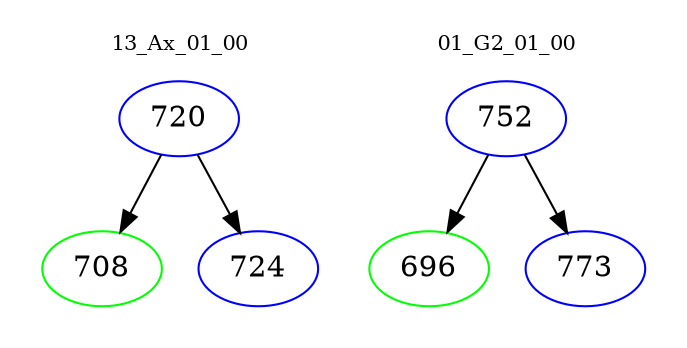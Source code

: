 digraph{
subgraph cluster_0 {
color = white
label = "13_Ax_01_00";
fontsize=10;
T0_720 [label="720", color="blue"]
T0_720 -> T0_708 [color="black"]
T0_708 [label="708", color="green"]
T0_720 -> T0_724 [color="black"]
T0_724 [label="724", color="blue"]
}
subgraph cluster_1 {
color = white
label = "01_G2_01_00";
fontsize=10;
T1_752 [label="752", color="blue"]
T1_752 -> T1_696 [color="black"]
T1_696 [label="696", color="green"]
T1_752 -> T1_773 [color="black"]
T1_773 [label="773", color="blue"]
}
}

